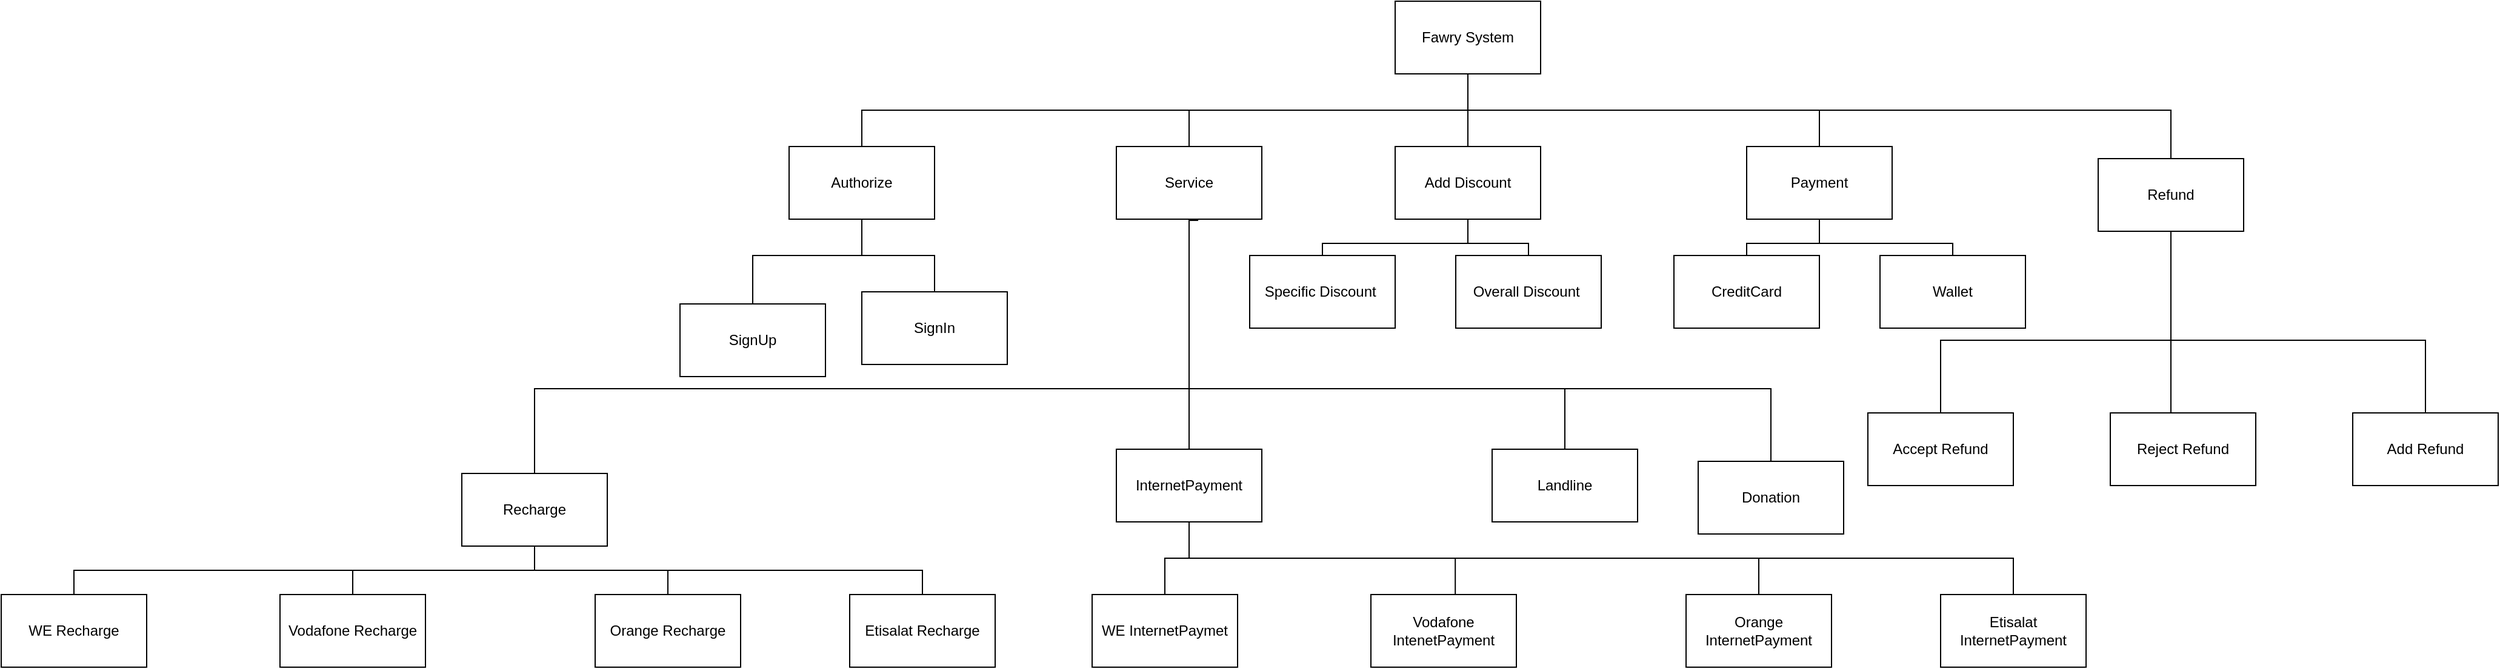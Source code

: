 <mxfile version="13.9.9" type="device"><diagram id="KI5X_eXUgG92oZYv9gk4" name="Page-1"><mxGraphModel dx="1874" dy="584" grid="1" gridSize="10" guides="1" tooltips="1" connect="1" arrows="1" fold="1" page="1" pageScale="1" pageWidth="850" pageHeight="1100" math="0" shadow="0"><root><mxCell id="0"/><mxCell id="1" parent="0"/><mxCell id="q3PDp9mN9xr3vSs20mhs-7" style="edgeStyle=orthogonalEdgeStyle;rounded=0;orthogonalLoop=1;jettySize=auto;html=1;exitX=0.5;exitY=1;exitDx=0;exitDy=0;entryX=0.5;entryY=0;entryDx=0;entryDy=0;endArrow=none;endFill=0;" edge="1" parent="1" source="q3PDp9mN9xr3vSs20mhs-1" target="q3PDp9mN9xr3vSs20mhs-4"><mxGeometry relative="1" as="geometry"/></mxCell><mxCell id="q3PDp9mN9xr3vSs20mhs-8" style="edgeStyle=orthogonalEdgeStyle;rounded=0;orthogonalLoop=1;jettySize=auto;html=1;exitX=0.5;exitY=1;exitDx=0;exitDy=0;entryX=0.5;entryY=0;entryDx=0;entryDy=0;endArrow=none;endFill=0;" edge="1" parent="1" source="q3PDp9mN9xr3vSs20mhs-1" target="q3PDp9mN9xr3vSs20mhs-5"><mxGeometry relative="1" as="geometry"/></mxCell><mxCell id="q3PDp9mN9xr3vSs20mhs-9" style="edgeStyle=orthogonalEdgeStyle;rounded=0;orthogonalLoop=1;jettySize=auto;html=1;exitX=0.75;exitY=1;exitDx=0;exitDy=0;entryX=0.5;entryY=0;entryDx=0;entryDy=0;endArrow=none;endFill=0;" edge="1" parent="1" source="q3PDp9mN9xr3vSs20mhs-1" target="q3PDp9mN9xr3vSs20mhs-6"><mxGeometry relative="1" as="geometry"><Array as="points"><mxPoint x="470" y="140"/><mxPoint x="470" y="170"/><mxPoint x="1050" y="170"/></Array></mxGeometry></mxCell><mxCell id="q3PDp9mN9xr3vSs20mhs-10" style="edgeStyle=orthogonalEdgeStyle;rounded=0;orthogonalLoop=1;jettySize=auto;html=1;exitX=0.25;exitY=1;exitDx=0;exitDy=0;entryX=0.5;entryY=0;entryDx=0;entryDy=0;endArrow=none;endFill=0;" edge="1" parent="1" source="q3PDp9mN9xr3vSs20mhs-1" target="q3PDp9mN9xr3vSs20mhs-3"><mxGeometry relative="1" as="geometry"><Array as="points"><mxPoint x="470" y="140"/><mxPoint x="470" y="170"/><mxPoint x="240" y="170"/></Array></mxGeometry></mxCell><mxCell id="q3PDp9mN9xr3vSs20mhs-11" style="edgeStyle=orthogonalEdgeStyle;rounded=0;orthogonalLoop=1;jettySize=auto;html=1;exitX=0.25;exitY=1;exitDx=0;exitDy=0;entryX=0.5;entryY=0;entryDx=0;entryDy=0;endArrow=none;endFill=0;" edge="1" parent="1" source="q3PDp9mN9xr3vSs20mhs-1" target="q3PDp9mN9xr3vSs20mhs-2"><mxGeometry relative="1" as="geometry"><Array as="points"><mxPoint x="470" y="140"/><mxPoint x="470" y="170"/><mxPoint x="-30" y="170"/></Array></mxGeometry></mxCell><mxCell id="q3PDp9mN9xr3vSs20mhs-1" value="Fawry System" style="rounded=0;whiteSpace=wrap;html=1;" vertex="1" parent="1"><mxGeometry x="410" y="80" width="120" height="60" as="geometry"/></mxCell><mxCell id="q3PDp9mN9xr3vSs20mhs-14" style="edgeStyle=orthogonalEdgeStyle;rounded=0;orthogonalLoop=1;jettySize=auto;html=1;exitX=0.5;exitY=1;exitDx=0;exitDy=0;entryX=0.5;entryY=0;entryDx=0;entryDy=0;endArrow=none;endFill=0;" edge="1" parent="1" source="q3PDp9mN9xr3vSs20mhs-2" target="q3PDp9mN9xr3vSs20mhs-13"><mxGeometry relative="1" as="geometry"/></mxCell><mxCell id="q3PDp9mN9xr3vSs20mhs-15" style="edgeStyle=orthogonalEdgeStyle;rounded=0;orthogonalLoop=1;jettySize=auto;html=1;exitX=0.25;exitY=1;exitDx=0;exitDy=0;entryX=0.5;entryY=0;entryDx=0;entryDy=0;endArrow=none;endFill=0;" edge="1" parent="1" source="q3PDp9mN9xr3vSs20mhs-2" target="q3PDp9mN9xr3vSs20mhs-12"><mxGeometry relative="1" as="geometry"><Array as="points"><mxPoint x="-30" y="260"/><mxPoint x="-30" y="290"/><mxPoint x="-120" y="290"/></Array></mxGeometry></mxCell><mxCell id="q3PDp9mN9xr3vSs20mhs-2" value="Authorize" style="rounded=0;whiteSpace=wrap;html=1;" vertex="1" parent="1"><mxGeometry x="-90" y="200" width="120" height="60" as="geometry"/></mxCell><mxCell id="q3PDp9mN9xr3vSs20mhs-20" style="edgeStyle=orthogonalEdgeStyle;rounded=0;orthogonalLoop=1;jettySize=auto;html=1;exitX=0.5;exitY=1;exitDx=0;exitDy=0;endArrow=none;endFill=0;" edge="1" parent="1" source="q3PDp9mN9xr3vSs20mhs-3" target="q3PDp9mN9xr3vSs20mhs-16"><mxGeometry relative="1" as="geometry"><Array as="points"><mxPoint x="240" y="400"/><mxPoint x="-300" y="400"/></Array></mxGeometry></mxCell><mxCell id="q3PDp9mN9xr3vSs20mhs-21" style="edgeStyle=orthogonalEdgeStyle;rounded=0;orthogonalLoop=1;jettySize=auto;html=1;exitX=0.75;exitY=1;exitDx=0;exitDy=0;entryX=0.5;entryY=0;entryDx=0;entryDy=0;endArrow=none;endFill=0;" edge="1" parent="1" source="q3PDp9mN9xr3vSs20mhs-3" target="q3PDp9mN9xr3vSs20mhs-17"><mxGeometry relative="1" as="geometry"><Array as="points"><mxPoint x="240" y="260"/><mxPoint x="240" y="460"/></Array></mxGeometry></mxCell><mxCell id="q3PDp9mN9xr3vSs20mhs-3" value="Service" style="rounded=0;whiteSpace=wrap;html=1;" vertex="1" parent="1"><mxGeometry x="180" y="200" width="120" height="60" as="geometry"/></mxCell><mxCell id="q3PDp9mN9xr3vSs20mhs-27" style="edgeStyle=orthogonalEdgeStyle;rounded=0;orthogonalLoop=1;jettySize=auto;html=1;exitX=0.5;exitY=1;exitDx=0;exitDy=0;entryX=0.5;entryY=0;entryDx=0;entryDy=0;endArrow=none;endFill=0;" edge="1" parent="1" source="q3PDp9mN9xr3vSs20mhs-4" target="q3PDp9mN9xr3vSs20mhs-26"><mxGeometry relative="1" as="geometry"/></mxCell><mxCell id="q3PDp9mN9xr3vSs20mhs-28" style="edgeStyle=orthogonalEdgeStyle;rounded=0;orthogonalLoop=1;jettySize=auto;html=1;exitX=0.25;exitY=1;exitDx=0;exitDy=0;entryX=0.5;entryY=0;entryDx=0;entryDy=0;endArrow=none;endFill=0;" edge="1" parent="1" source="q3PDp9mN9xr3vSs20mhs-4" target="q3PDp9mN9xr3vSs20mhs-24"><mxGeometry relative="1" as="geometry"><Array as="points"><mxPoint x="470" y="260"/><mxPoint x="470" y="280"/><mxPoint x="350" y="280"/></Array></mxGeometry></mxCell><mxCell id="q3PDp9mN9xr3vSs20mhs-4" value="Add Discount" style="rounded=0;whiteSpace=wrap;html=1;" vertex="1" parent="1"><mxGeometry x="410" y="200" width="120" height="60" as="geometry"/></mxCell><mxCell id="q3PDp9mN9xr3vSs20mhs-31" style="edgeStyle=orthogonalEdgeStyle;rounded=0;orthogonalLoop=1;jettySize=auto;html=1;exitX=0.5;exitY=1;exitDx=0;exitDy=0;entryX=0.5;entryY=0;entryDx=0;entryDy=0;endArrow=none;endFill=0;" edge="1" parent="1" source="q3PDp9mN9xr3vSs20mhs-5" target="q3PDp9mN9xr3vSs20mhs-29"><mxGeometry relative="1" as="geometry"><Array as="points"><mxPoint x="760" y="280"/><mxPoint x="700" y="280"/></Array></mxGeometry></mxCell><mxCell id="q3PDp9mN9xr3vSs20mhs-32" style="edgeStyle=orthogonalEdgeStyle;rounded=0;orthogonalLoop=1;jettySize=auto;html=1;exitX=0.75;exitY=1;exitDx=0;exitDy=0;entryX=0.5;entryY=0;entryDx=0;entryDy=0;endArrow=none;endFill=0;" edge="1" parent="1" source="q3PDp9mN9xr3vSs20mhs-5" target="q3PDp9mN9xr3vSs20mhs-30"><mxGeometry relative="1" as="geometry"><Array as="points"><mxPoint x="760" y="260"/><mxPoint x="760" y="280"/><mxPoint x="870" y="280"/></Array></mxGeometry></mxCell><mxCell id="q3PDp9mN9xr3vSs20mhs-5" value="Payment" style="rounded=0;whiteSpace=wrap;html=1;" vertex="1" parent="1"><mxGeometry x="700" y="200" width="120" height="60" as="geometry"/></mxCell><mxCell id="q3PDp9mN9xr3vSs20mhs-37" style="edgeStyle=orthogonalEdgeStyle;rounded=0;orthogonalLoop=1;jettySize=auto;html=1;exitX=0.5;exitY=1;exitDx=0;exitDy=0;endArrow=none;endFill=0;" edge="1" parent="1" source="q3PDp9mN9xr3vSs20mhs-6" target="q3PDp9mN9xr3vSs20mhs-33"><mxGeometry relative="1" as="geometry"><Array as="points"><mxPoint x="1050" y="360"/><mxPoint x="860" y="360"/></Array></mxGeometry></mxCell><mxCell id="q3PDp9mN9xr3vSs20mhs-38" style="edgeStyle=orthogonalEdgeStyle;rounded=0;orthogonalLoop=1;jettySize=auto;html=1;exitX=0.75;exitY=1;exitDx=0;exitDy=0;entryX=0.5;entryY=0;entryDx=0;entryDy=0;endArrow=none;endFill=0;" edge="1" parent="1" source="q3PDp9mN9xr3vSs20mhs-6" target="q3PDp9mN9xr3vSs20mhs-34"><mxGeometry relative="1" as="geometry"><Array as="points"><mxPoint x="1050" y="270"/><mxPoint x="1050" y="420"/></Array></mxGeometry></mxCell><mxCell id="q3PDp9mN9xr3vSs20mhs-39" style="edgeStyle=orthogonalEdgeStyle;rounded=0;orthogonalLoop=1;jettySize=auto;html=1;exitX=0.75;exitY=1;exitDx=0;exitDy=0;entryX=0.5;entryY=0;entryDx=0;entryDy=0;endArrow=none;endFill=0;" edge="1" parent="1" source="q3PDp9mN9xr3vSs20mhs-6" target="q3PDp9mN9xr3vSs20mhs-35"><mxGeometry relative="1" as="geometry"><Array as="points"><mxPoint x="1050" y="270"/><mxPoint x="1050" y="360"/><mxPoint x="1260" y="360"/></Array></mxGeometry></mxCell><mxCell id="q3PDp9mN9xr3vSs20mhs-6" value="Refund" style="rounded=0;whiteSpace=wrap;html=1;" vertex="1" parent="1"><mxGeometry x="990" y="210" width="120" height="60" as="geometry"/></mxCell><mxCell id="q3PDp9mN9xr3vSs20mhs-12" value="SignUp" style="rounded=0;whiteSpace=wrap;html=1;" vertex="1" parent="1"><mxGeometry x="-180" y="330" width="120" height="60" as="geometry"/></mxCell><mxCell id="q3PDp9mN9xr3vSs20mhs-13" value="SignIn" style="rounded=0;whiteSpace=wrap;html=1;" vertex="1" parent="1"><mxGeometry x="-30" y="320" width="120" height="60" as="geometry"/></mxCell><mxCell id="q3PDp9mN9xr3vSs20mhs-44" style="edgeStyle=orthogonalEdgeStyle;rounded=0;orthogonalLoop=1;jettySize=auto;html=1;exitX=0.5;exitY=1;exitDx=0;exitDy=0;endArrow=none;endFill=0;" edge="1" parent="1" source="q3PDp9mN9xr3vSs20mhs-16" target="q3PDp9mN9xr3vSs20mhs-40"><mxGeometry relative="1" as="geometry"/></mxCell><mxCell id="q3PDp9mN9xr3vSs20mhs-45" style="edgeStyle=orthogonalEdgeStyle;rounded=0;orthogonalLoop=1;jettySize=auto;html=1;exitX=0.75;exitY=1;exitDx=0;exitDy=0;entryX=0.5;entryY=0;entryDx=0;entryDy=0;endArrow=none;endFill=0;" edge="1" parent="1" source="q3PDp9mN9xr3vSs20mhs-16" target="q3PDp9mN9xr3vSs20mhs-41"><mxGeometry relative="1" as="geometry"><Array as="points"><mxPoint x="-300" y="530"/><mxPoint x="-300" y="550"/><mxPoint x="-450" y="550"/></Array></mxGeometry></mxCell><mxCell id="q3PDp9mN9xr3vSs20mhs-46" style="edgeStyle=orthogonalEdgeStyle;rounded=0;orthogonalLoop=1;jettySize=auto;html=1;exitX=0.75;exitY=1;exitDx=0;exitDy=0;entryX=0.5;entryY=0;entryDx=0;entryDy=0;endArrow=none;endFill=0;" edge="1" parent="1" source="q3PDp9mN9xr3vSs20mhs-16" target="q3PDp9mN9xr3vSs20mhs-42"><mxGeometry relative="1" as="geometry"><Array as="points"><mxPoint x="-300" y="530"/><mxPoint x="-300" y="550"/><mxPoint x="-190" y="550"/></Array></mxGeometry></mxCell><mxCell id="q3PDp9mN9xr3vSs20mhs-47" style="edgeStyle=orthogonalEdgeStyle;rounded=0;orthogonalLoop=1;jettySize=auto;html=1;exitX=0.75;exitY=1;exitDx=0;exitDy=0;entryX=0.5;entryY=0;entryDx=0;entryDy=0;endArrow=none;endFill=0;" edge="1" parent="1" source="q3PDp9mN9xr3vSs20mhs-16" target="q3PDp9mN9xr3vSs20mhs-43"><mxGeometry relative="1" as="geometry"><Array as="points"><mxPoint x="-300" y="530"/><mxPoint x="-300" y="550"/><mxPoint x="20" y="550"/></Array></mxGeometry></mxCell><mxCell id="q3PDp9mN9xr3vSs20mhs-16" value="Recharge" style="rounded=0;whiteSpace=wrap;html=1;" vertex="1" parent="1"><mxGeometry x="-360" y="470" width="120" height="60" as="geometry"/></mxCell><mxCell id="q3PDp9mN9xr3vSs20mhs-52" style="edgeStyle=orthogonalEdgeStyle;rounded=0;orthogonalLoop=1;jettySize=auto;html=1;exitX=0.5;exitY=1;exitDx=0;exitDy=0;entryX=0.5;entryY=0;entryDx=0;entryDy=0;endArrow=none;endFill=0;" edge="1" parent="1" source="q3PDp9mN9xr3vSs20mhs-17" target="q3PDp9mN9xr3vSs20mhs-48"><mxGeometry relative="1" as="geometry"/></mxCell><mxCell id="q3PDp9mN9xr3vSs20mhs-53" style="edgeStyle=orthogonalEdgeStyle;rounded=0;orthogonalLoop=1;jettySize=auto;html=1;exitX=0.75;exitY=1;exitDx=0;exitDy=0;entryX=0.58;entryY=0.01;entryDx=0;entryDy=0;entryPerimeter=0;endArrow=none;endFill=0;" edge="1" parent="1" source="q3PDp9mN9xr3vSs20mhs-17" target="q3PDp9mN9xr3vSs20mhs-49"><mxGeometry relative="1" as="geometry"><Array as="points"><mxPoint x="240" y="510"/><mxPoint x="240" y="540"/><mxPoint x="460" y="540"/></Array></mxGeometry></mxCell><mxCell id="q3PDp9mN9xr3vSs20mhs-54" style="edgeStyle=orthogonalEdgeStyle;rounded=0;orthogonalLoop=1;jettySize=auto;html=1;exitX=0.75;exitY=1;exitDx=0;exitDy=0;entryX=0.5;entryY=0;entryDx=0;entryDy=0;endArrow=none;endFill=0;" edge="1" parent="1" source="q3PDp9mN9xr3vSs20mhs-17" target="q3PDp9mN9xr3vSs20mhs-50"><mxGeometry relative="1" as="geometry"><Array as="points"><mxPoint x="240" y="510"/><mxPoint x="240" y="540"/><mxPoint x="710" y="540"/></Array></mxGeometry></mxCell><mxCell id="q3PDp9mN9xr3vSs20mhs-55" style="edgeStyle=orthogonalEdgeStyle;rounded=0;orthogonalLoop=1;jettySize=auto;html=1;exitX=0.75;exitY=1;exitDx=0;exitDy=0;entryX=0.5;entryY=0;entryDx=0;entryDy=0;endArrow=none;endFill=0;" edge="1" parent="1" source="q3PDp9mN9xr3vSs20mhs-17" target="q3PDp9mN9xr3vSs20mhs-51"><mxGeometry relative="1" as="geometry"><Array as="points"><mxPoint x="240" y="510"/><mxPoint x="240" y="540"/><mxPoint x="920" y="540"/></Array></mxGeometry></mxCell><mxCell id="q3PDp9mN9xr3vSs20mhs-17" value="InternetPayment" style="rounded=0;whiteSpace=wrap;html=1;" vertex="1" parent="1"><mxGeometry x="180" y="450" width="120" height="60" as="geometry"/></mxCell><mxCell id="q3PDp9mN9xr3vSs20mhs-22" style="edgeStyle=orthogonalEdgeStyle;rounded=0;orthogonalLoop=1;jettySize=auto;html=1;exitX=0.5;exitY=0;exitDx=0;exitDy=0;entryX=0.563;entryY=1.017;entryDx=0;entryDy=0;entryPerimeter=0;endArrow=none;endFill=0;" edge="1" parent="1" source="q3PDp9mN9xr3vSs20mhs-18" target="q3PDp9mN9xr3vSs20mhs-3"><mxGeometry relative="1" as="geometry"><Array as="points"><mxPoint x="550" y="400"/><mxPoint x="240" y="400"/><mxPoint x="240" y="261"/></Array></mxGeometry></mxCell><mxCell id="q3PDp9mN9xr3vSs20mhs-18" value="Landline" style="rounded=0;whiteSpace=wrap;html=1;" vertex="1" parent="1"><mxGeometry x="490" y="450" width="120" height="60" as="geometry"/></mxCell><mxCell id="q3PDp9mN9xr3vSs20mhs-23" style="edgeStyle=orthogonalEdgeStyle;rounded=0;orthogonalLoop=1;jettySize=auto;html=1;exitX=0.5;exitY=0;exitDx=0;exitDy=0;entryX=0.75;entryY=1;entryDx=0;entryDy=0;endArrow=none;endFill=0;" edge="1" parent="1" source="q3PDp9mN9xr3vSs20mhs-19" target="q3PDp9mN9xr3vSs20mhs-3"><mxGeometry relative="1" as="geometry"><Array as="points"><mxPoint x="720" y="400"/><mxPoint x="240" y="400"/><mxPoint x="240" y="260"/></Array></mxGeometry></mxCell><mxCell id="q3PDp9mN9xr3vSs20mhs-19" value="Donation" style="rounded=0;whiteSpace=wrap;html=1;" vertex="1" parent="1"><mxGeometry x="660" y="460" width="120" height="60" as="geometry"/></mxCell><mxCell id="q3PDp9mN9xr3vSs20mhs-24" value="Specific Discount&amp;nbsp;" style="rounded=0;whiteSpace=wrap;html=1;" vertex="1" parent="1"><mxGeometry x="290" y="290" width="120" height="60" as="geometry"/></mxCell><mxCell id="q3PDp9mN9xr3vSs20mhs-26" value="Overall Discount&amp;nbsp;" style="rounded=0;whiteSpace=wrap;html=1;" vertex="1" parent="1"><mxGeometry x="460" y="290" width="120" height="60" as="geometry"/></mxCell><mxCell id="q3PDp9mN9xr3vSs20mhs-29" value="CreditCard" style="rounded=0;whiteSpace=wrap;html=1;" vertex="1" parent="1"><mxGeometry x="640" y="290" width="120" height="60" as="geometry"/></mxCell><mxCell id="q3PDp9mN9xr3vSs20mhs-30" value="Wallet" style="rounded=0;whiteSpace=wrap;html=1;" vertex="1" parent="1"><mxGeometry x="810" y="290" width="120" height="60" as="geometry"/></mxCell><mxCell id="q3PDp9mN9xr3vSs20mhs-33" value="Accept Refund" style="rounded=0;whiteSpace=wrap;html=1;" vertex="1" parent="1"><mxGeometry x="800" y="420" width="120" height="60" as="geometry"/></mxCell><mxCell id="q3PDp9mN9xr3vSs20mhs-34" value="Reject Refund" style="rounded=0;whiteSpace=wrap;html=1;" vertex="1" parent="1"><mxGeometry x="1000" y="420" width="120" height="60" as="geometry"/></mxCell><mxCell id="q3PDp9mN9xr3vSs20mhs-35" value="Add Refund" style="rounded=0;whiteSpace=wrap;html=1;" vertex="1" parent="1"><mxGeometry x="1200" y="420" width="120" height="60" as="geometry"/></mxCell><mxCell id="q3PDp9mN9xr3vSs20mhs-40" value="WE Recharge" style="rounded=0;whiteSpace=wrap;html=1;" vertex="1" parent="1"><mxGeometry x="-740" y="570" width="120" height="60" as="geometry"/></mxCell><mxCell id="q3PDp9mN9xr3vSs20mhs-41" value="Vodafone Recharge" style="rounded=0;whiteSpace=wrap;html=1;" vertex="1" parent="1"><mxGeometry x="-510" y="570" width="120" height="60" as="geometry"/></mxCell><mxCell id="q3PDp9mN9xr3vSs20mhs-42" value="Orange Recharge" style="rounded=0;whiteSpace=wrap;html=1;" vertex="1" parent="1"><mxGeometry x="-250" y="570" width="120" height="60" as="geometry"/></mxCell><mxCell id="q3PDp9mN9xr3vSs20mhs-43" value="Etisalat Recharge" style="rounded=0;whiteSpace=wrap;html=1;" vertex="1" parent="1"><mxGeometry x="-40" y="570" width="120" height="60" as="geometry"/></mxCell><mxCell id="q3PDp9mN9xr3vSs20mhs-48" value="WE InternetPaymet" style="rounded=0;whiteSpace=wrap;html=1;" vertex="1" parent="1"><mxGeometry x="160" y="570" width="120" height="60" as="geometry"/></mxCell><mxCell id="q3PDp9mN9xr3vSs20mhs-49" value="Vodafone IntenetPayment" style="rounded=0;whiteSpace=wrap;html=1;" vertex="1" parent="1"><mxGeometry x="390" y="570" width="120" height="60" as="geometry"/></mxCell><mxCell id="q3PDp9mN9xr3vSs20mhs-50" value="Orange InternetPayment" style="rounded=0;whiteSpace=wrap;html=1;" vertex="1" parent="1"><mxGeometry x="650" y="570" width="120" height="60" as="geometry"/></mxCell><mxCell id="q3PDp9mN9xr3vSs20mhs-51" value="Etisalat InternetPayment" style="rounded=0;whiteSpace=wrap;html=1;" vertex="1" parent="1"><mxGeometry x="860" y="570" width="120" height="60" as="geometry"/></mxCell></root></mxGraphModel></diagram></mxfile>